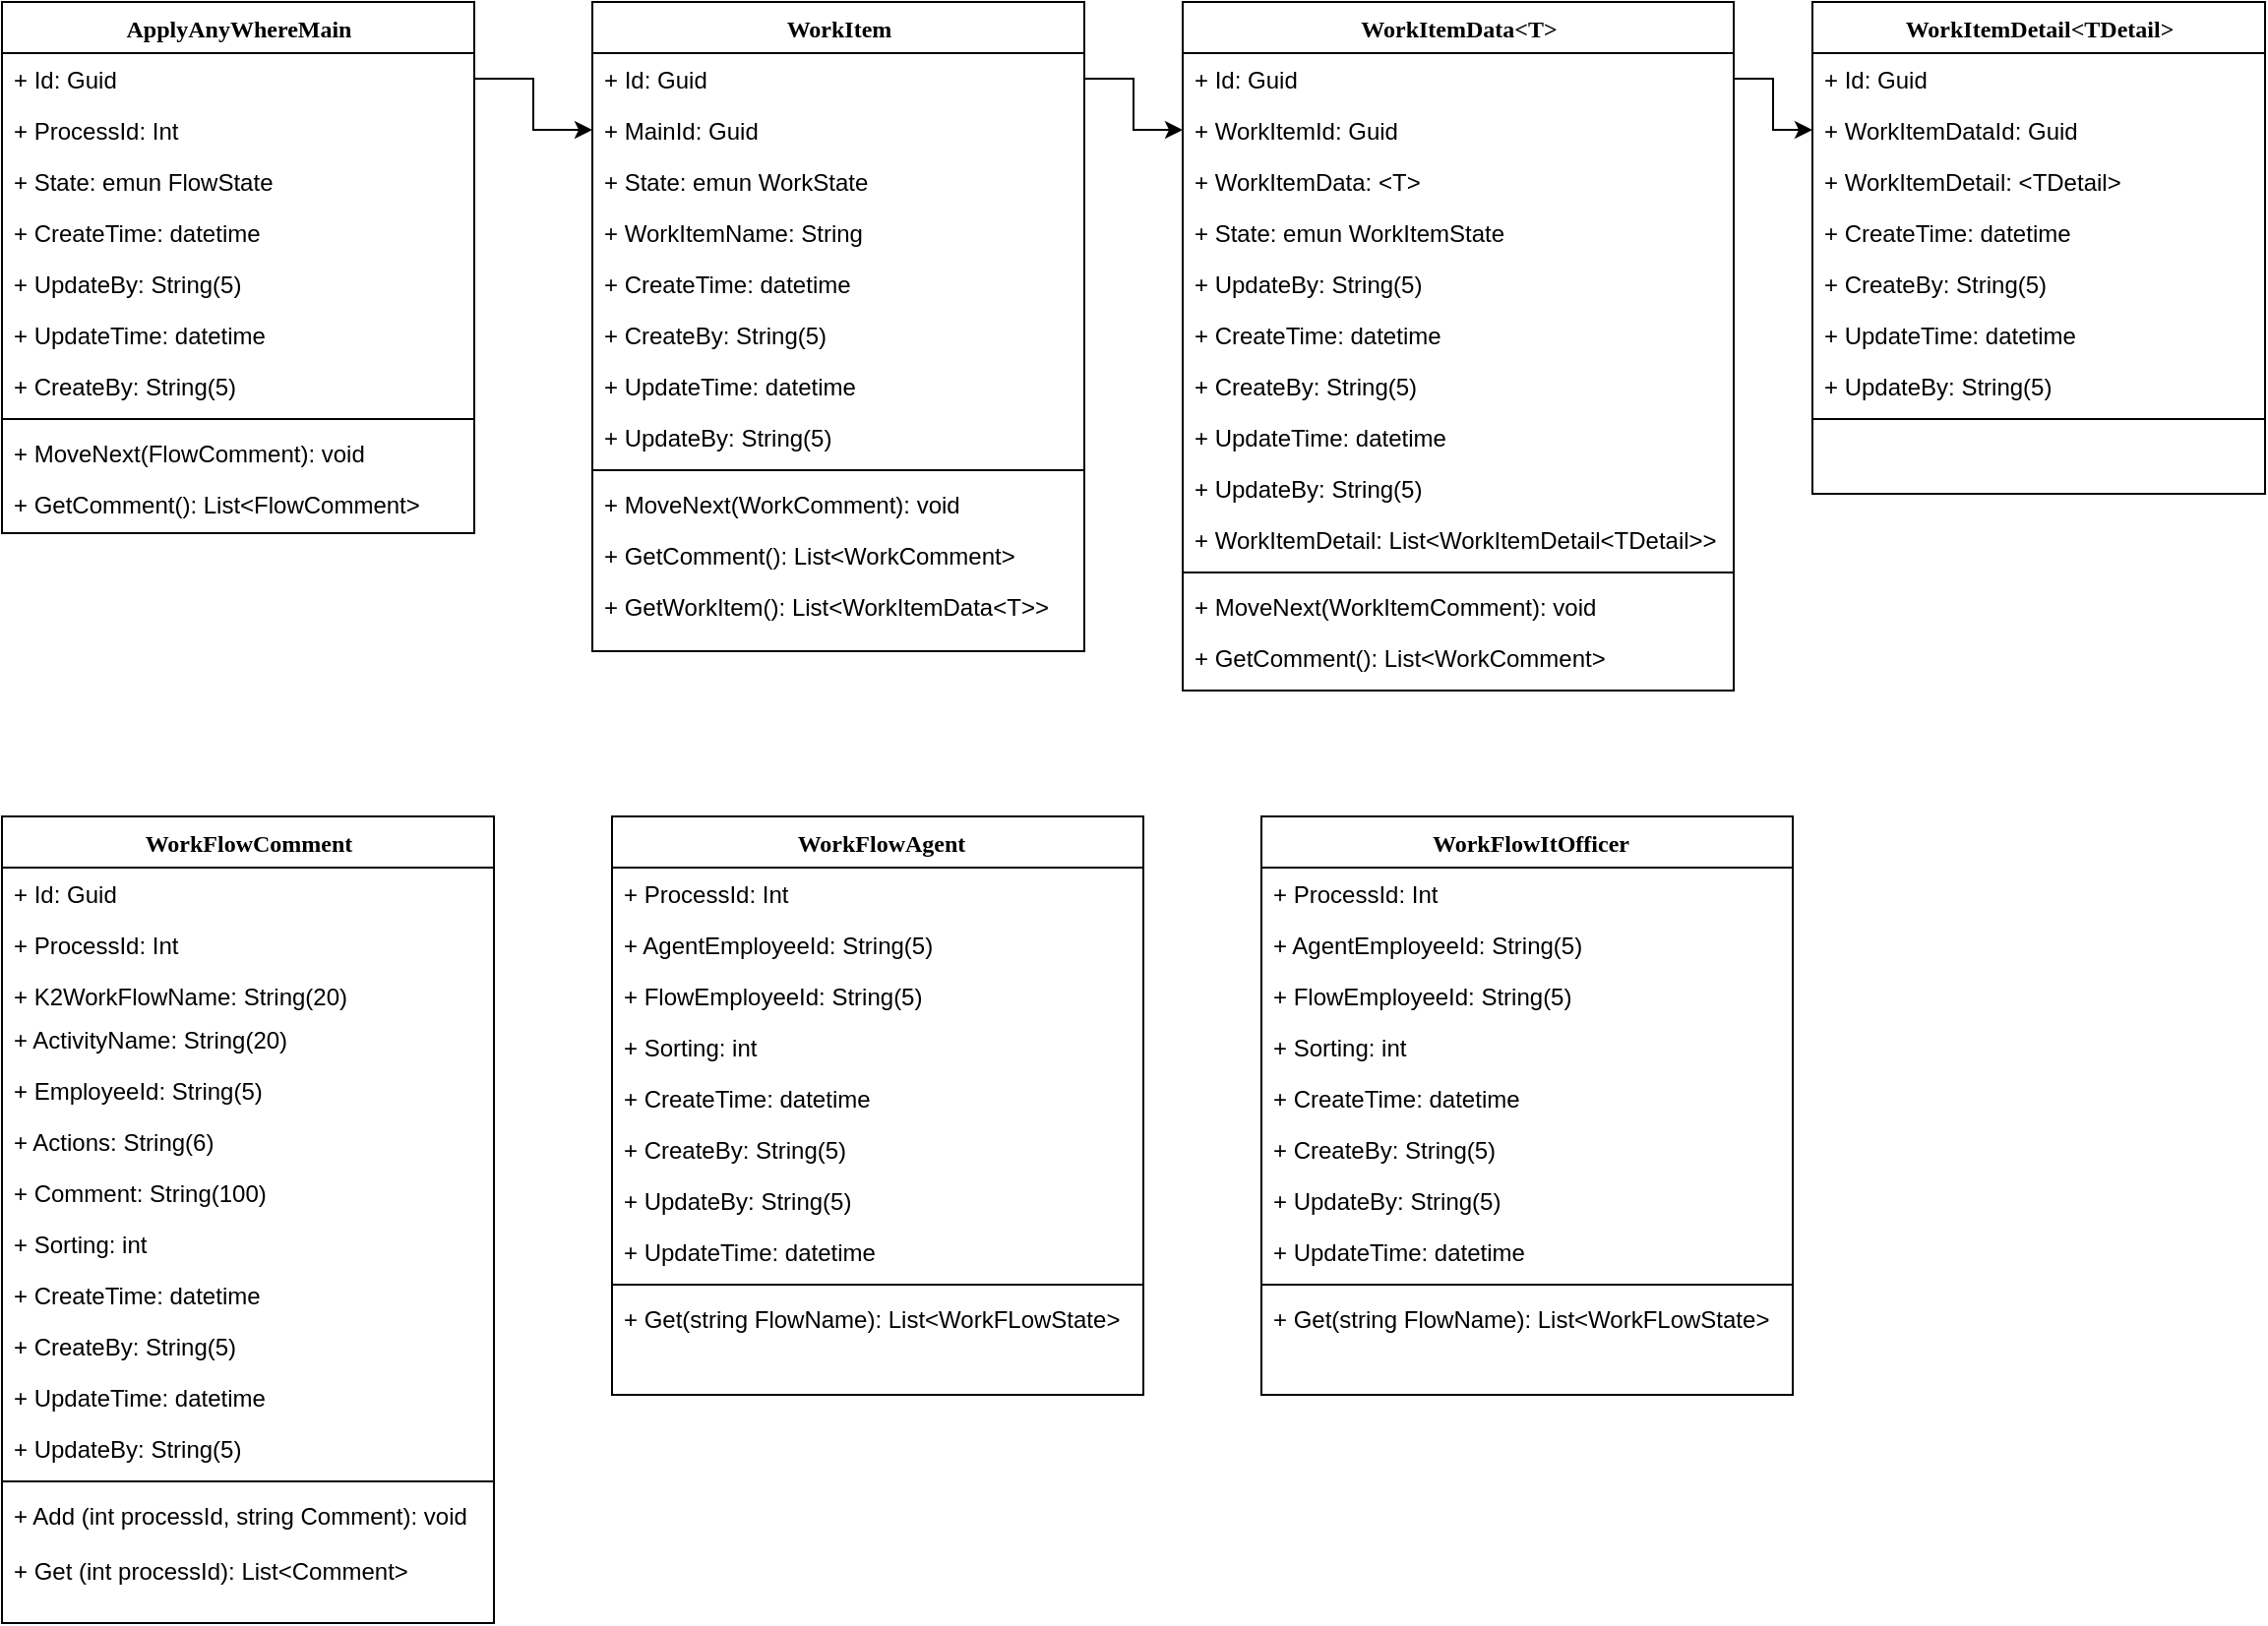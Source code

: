 <mxfile version="12.2.6" type="github" pages="1">
  <diagram name="Page-1" id="9f46799a-70d6-7492-0946-bef42562c5a5">
    <mxGraphModel dx="1360" dy="645" grid="1" gridSize="10" guides="1" tooltips="1" connect="1" arrows="1" fold="1" page="1" pageScale="1" pageWidth="1100" pageHeight="850" background="#ffffff" math="0" shadow="0">
      <root>
        <mxCell id="0"/>
        <mxCell id="1" parent="0"/>
        <mxCell id="78961159f06e98e8-56" value="WorkFlowComment" style="swimlane;html=1;fontStyle=1;align=center;verticalAlign=top;childLayout=stackLayout;horizontal=1;startSize=26;horizontalStack=0;resizeParent=1;resizeLast=0;collapsible=1;marginBottom=0;swimlaneFillColor=#ffffff;rounded=0;shadow=0;comic=0;labelBackgroundColor=none;strokeWidth=1;fillColor=none;fontFamily=Verdana;fontSize=12" parent="1" vertex="1">
          <mxGeometry x="30" y="434" width="250" height="410" as="geometry"/>
        </mxCell>
        <mxCell id="78961159f06e98e8-57" value="+ Id: Guid" style="text;html=1;strokeColor=none;fillColor=none;align=left;verticalAlign=top;spacingLeft=4;spacingRight=4;whiteSpace=wrap;overflow=hidden;rotatable=0;points=[[0,0.5],[1,0.5]];portConstraint=eastwest;" parent="78961159f06e98e8-56" vertex="1">
          <mxGeometry y="26" width="250" height="26" as="geometry"/>
        </mxCell>
        <mxCell id="78961159f06e98e8-59" value="+ ProcessId: Int" style="text;html=1;strokeColor=none;fillColor=none;align=left;verticalAlign=top;spacingLeft=4;spacingRight=4;whiteSpace=wrap;overflow=hidden;rotatable=0;points=[[0,0.5],[1,0.5]];portConstraint=eastwest;" parent="78961159f06e98e8-56" vertex="1">
          <mxGeometry y="52" width="250" height="26" as="geometry"/>
        </mxCell>
        <mxCell id="78961159f06e98e8-58" value="+ K2WorkFlowName: String(20)" style="text;html=1;strokeColor=none;fillColor=none;align=left;verticalAlign=top;spacingLeft=4;spacingRight=4;whiteSpace=wrap;overflow=hidden;rotatable=0;points=[[0,0.5],[1,0.5]];portConstraint=eastwest;" parent="78961159f06e98e8-56" vertex="1">
          <mxGeometry y="78" width="250" height="22" as="geometry"/>
        </mxCell>
        <mxCell id="78961159f06e98e8-60" value="+ ActivityName: String(20)" style="text;html=1;strokeColor=none;fillColor=none;align=left;verticalAlign=top;spacingLeft=4;spacingRight=4;whiteSpace=wrap;overflow=hidden;rotatable=0;points=[[0,0.5],[1,0.5]];portConstraint=eastwest;" parent="78961159f06e98e8-56" vertex="1">
          <mxGeometry y="100" width="250" height="26" as="geometry"/>
        </mxCell>
        <mxCell id="78961159f06e98e8-61" value="+ EmployeeId: String(5)" style="text;html=1;strokeColor=none;fillColor=none;align=left;verticalAlign=top;spacingLeft=4;spacingRight=4;whiteSpace=wrap;overflow=hidden;rotatable=0;points=[[0,0.5],[1,0.5]];portConstraint=eastwest;" parent="78961159f06e98e8-56" vertex="1">
          <mxGeometry y="126" width="250" height="26" as="geometry"/>
        </mxCell>
        <mxCell id="78961159f06e98e8-62" value="+ Actions: String(6)" style="text;html=1;strokeColor=none;fillColor=none;align=left;verticalAlign=top;spacingLeft=4;spacingRight=4;whiteSpace=wrap;overflow=hidden;rotatable=0;points=[[0,0.5],[1,0.5]];portConstraint=eastwest;" parent="78961159f06e98e8-56" vertex="1">
          <mxGeometry y="152" width="250" height="26" as="geometry"/>
        </mxCell>
        <mxCell id="78961159f06e98e8-63" value="+ Comment: String(100)" style="text;html=1;strokeColor=none;fillColor=none;align=left;verticalAlign=top;spacingLeft=4;spacingRight=4;whiteSpace=wrap;overflow=hidden;rotatable=0;points=[[0,0.5],[1,0.5]];portConstraint=eastwest;" parent="78961159f06e98e8-56" vertex="1">
          <mxGeometry y="178" width="250" height="26" as="geometry"/>
        </mxCell>
        <mxCell id="In3Ys8xlSH9vgpzraekV-3" value="+ Sorting: int" style="text;html=1;strokeColor=none;fillColor=none;align=left;verticalAlign=top;spacingLeft=4;spacingRight=4;whiteSpace=wrap;overflow=hidden;rotatable=0;points=[[0,0.5],[1,0.5]];portConstraint=eastwest;" parent="78961159f06e98e8-56" vertex="1">
          <mxGeometry y="204" width="250" height="26" as="geometry"/>
        </mxCell>
        <mxCell id="In3Ys8xlSH9vgpzraekV-4" value="+ CreateTime:&amp;nbsp;datetime" style="text;html=1;strokeColor=none;fillColor=none;align=left;verticalAlign=top;spacingLeft=4;spacingRight=4;whiteSpace=wrap;overflow=hidden;rotatable=0;points=[[0,0.5],[1,0.5]];portConstraint=eastwest;" parent="78961159f06e98e8-56" vertex="1">
          <mxGeometry y="230" width="250" height="26" as="geometry"/>
        </mxCell>
        <mxCell id="In3Ys8xlSH9vgpzraekV-7" value="+ CreateBy: String(5)" style="text;html=1;strokeColor=none;fillColor=none;align=left;verticalAlign=top;spacingLeft=4;spacingRight=4;whiteSpace=wrap;overflow=hidden;rotatable=0;points=[[0,0.5],[1,0.5]];portConstraint=eastwest;" parent="78961159f06e98e8-56" vertex="1">
          <mxGeometry y="256" width="250" height="26" as="geometry"/>
        </mxCell>
        <mxCell id="In3Ys8xlSH9vgpzraekV-5" value="+ UpdateTime:&amp;nbsp;datetime" style="text;html=1;strokeColor=none;fillColor=none;align=left;verticalAlign=top;spacingLeft=4;spacingRight=4;whiteSpace=wrap;overflow=hidden;rotatable=0;points=[[0,0.5],[1,0.5]];portConstraint=eastwest;" parent="78961159f06e98e8-56" vertex="1">
          <mxGeometry y="282" width="250" height="26" as="geometry"/>
        </mxCell>
        <mxCell id="In3Ys8xlSH9vgpzraekV-6" value="+ UpdateBy: String(5)" style="text;html=1;strokeColor=none;fillColor=none;align=left;verticalAlign=top;spacingLeft=4;spacingRight=4;whiteSpace=wrap;overflow=hidden;rotatable=0;points=[[0,0.5],[1,0.5]];portConstraint=eastwest;" parent="78961159f06e98e8-56" vertex="1">
          <mxGeometry y="308" width="250" height="26" as="geometry"/>
        </mxCell>
        <mxCell id="78961159f06e98e8-64" value="" style="line;html=1;strokeWidth=1;fillColor=none;align=left;verticalAlign=middle;spacingTop=-1;spacingLeft=3;spacingRight=3;rotatable=0;labelPosition=right;points=[];portConstraint=eastwest;" parent="78961159f06e98e8-56" vertex="1">
          <mxGeometry y="334" width="250" height="8" as="geometry"/>
        </mxCell>
        <mxCell id="78961159f06e98e8-65" value="+ Add (int processId, string Comment): void" style="text;html=1;strokeColor=none;fillColor=none;align=left;verticalAlign=top;spacingLeft=4;spacingRight=4;whiteSpace=wrap;overflow=hidden;rotatable=0;points=[[0,0.5],[1,0.5]];portConstraint=eastwest;" parent="78961159f06e98e8-56" vertex="1">
          <mxGeometry y="342" width="250" height="28" as="geometry"/>
        </mxCell>
        <mxCell id="78961159f06e98e8-66" value="+ Get (int processId): List&amp;lt;Comment&amp;gt;" style="text;html=1;strokeColor=none;fillColor=none;align=left;verticalAlign=top;spacingLeft=4;spacingRight=4;whiteSpace=wrap;overflow=hidden;rotatable=0;points=[[0,0.5],[1,0.5]];portConstraint=eastwest;" parent="78961159f06e98e8-56" vertex="1">
          <mxGeometry y="370" width="250" height="30" as="geometry"/>
        </mxCell>
        <mxCell id="78961159f06e98e8-69" value="&amp;nbsp;WorkFlowAgent" style="swimlane;html=1;fontStyle=1;align=center;verticalAlign=top;childLayout=stackLayout;horizontal=1;startSize=26;horizontalStack=0;resizeParent=1;resizeLast=0;collapsible=1;marginBottom=0;swimlaneFillColor=#ffffff;rounded=0;shadow=0;comic=0;labelBackgroundColor=none;strokeWidth=1;fillColor=none;fontFamily=Verdana;fontSize=12" parent="1" vertex="1">
          <mxGeometry x="340" y="434" width="270" height="294" as="geometry"/>
        </mxCell>
        <mxCell id="In3Ys8xlSH9vgpzraekV-76" value="+ ProcessId: Int" style="text;html=1;strokeColor=none;fillColor=none;align=left;verticalAlign=top;spacingLeft=4;spacingRight=4;whiteSpace=wrap;overflow=hidden;rotatable=0;points=[[0,0.5],[1,0.5]];portConstraint=eastwest;" parent="78961159f06e98e8-69" vertex="1">
          <mxGeometry y="26" width="270" height="26" as="geometry"/>
        </mxCell>
        <mxCell id="78961159f06e98e8-72" value="+ AgentEmployeeId: String(5)" style="text;html=1;strokeColor=none;fillColor=none;align=left;verticalAlign=top;spacingLeft=4;spacingRight=4;whiteSpace=wrap;overflow=hidden;rotatable=0;points=[[0,0.5],[1,0.5]];portConstraint=eastwest;" parent="78961159f06e98e8-69" vertex="1">
          <mxGeometry y="52" width="270" height="26" as="geometry"/>
        </mxCell>
        <mxCell id="In3Ys8xlSH9vgpzraekV-77" value="+ FlowEmployeeId: String(5)" style="text;html=1;strokeColor=none;fillColor=none;align=left;verticalAlign=top;spacingLeft=4;spacingRight=4;whiteSpace=wrap;overflow=hidden;rotatable=0;points=[[0,0.5],[1,0.5]];portConstraint=eastwest;" parent="78961159f06e98e8-69" vertex="1">
          <mxGeometry y="78" width="270" height="26" as="geometry"/>
        </mxCell>
        <mxCell id="In3Ys8xlSH9vgpzraekV-8" value="+ Sorting: int" style="text;html=1;strokeColor=none;fillColor=none;align=left;verticalAlign=top;spacingLeft=4;spacingRight=4;whiteSpace=wrap;overflow=hidden;rotatable=0;points=[[0,0.5],[1,0.5]];portConstraint=eastwest;" parent="78961159f06e98e8-69" vertex="1">
          <mxGeometry y="104" width="270" height="26" as="geometry"/>
        </mxCell>
        <mxCell id="In3Ys8xlSH9vgpzraekV-9" value="+ CreateTime:&amp;nbsp;datetime" style="text;html=1;strokeColor=none;fillColor=none;align=left;verticalAlign=top;spacingLeft=4;spacingRight=4;whiteSpace=wrap;overflow=hidden;rotatable=0;points=[[0,0.5],[1,0.5]];portConstraint=eastwest;" parent="78961159f06e98e8-69" vertex="1">
          <mxGeometry y="130" width="270" height="26" as="geometry"/>
        </mxCell>
        <mxCell id="In3Ys8xlSH9vgpzraekV-10" value="+ CreateBy: String(5)" style="text;html=1;strokeColor=none;fillColor=none;align=left;verticalAlign=top;spacingLeft=4;spacingRight=4;whiteSpace=wrap;overflow=hidden;rotatable=0;points=[[0,0.5],[1,0.5]];portConstraint=eastwest;" parent="78961159f06e98e8-69" vertex="1">
          <mxGeometry y="156" width="270" height="26" as="geometry"/>
        </mxCell>
        <mxCell id="In3Ys8xlSH9vgpzraekV-12" value="+ UpdateBy: String(5)" style="text;html=1;strokeColor=none;fillColor=none;align=left;verticalAlign=top;spacingLeft=4;spacingRight=4;whiteSpace=wrap;overflow=hidden;rotatable=0;points=[[0,0.5],[1,0.5]];portConstraint=eastwest;" parent="78961159f06e98e8-69" vertex="1">
          <mxGeometry y="182" width="270" height="26" as="geometry"/>
        </mxCell>
        <mxCell id="In3Ys8xlSH9vgpzraekV-11" value="+ UpdateTime:&amp;nbsp;datetime" style="text;html=1;strokeColor=none;fillColor=none;align=left;verticalAlign=top;spacingLeft=4;spacingRight=4;whiteSpace=wrap;overflow=hidden;rotatable=0;points=[[0,0.5],[1,0.5]];portConstraint=eastwest;" parent="78961159f06e98e8-69" vertex="1">
          <mxGeometry y="208" width="270" height="26" as="geometry"/>
        </mxCell>
        <mxCell id="78961159f06e98e8-77" value="" style="line;html=1;strokeWidth=1;fillColor=none;align=left;verticalAlign=middle;spacingTop=-1;spacingLeft=3;spacingRight=3;rotatable=0;labelPosition=right;points=[];portConstraint=eastwest;" parent="78961159f06e98e8-69" vertex="1">
          <mxGeometry y="234" width="270" height="8" as="geometry"/>
        </mxCell>
        <mxCell id="78961159f06e98e8-78" value="+ Get(string FlowName): List&amp;lt;WorkFLowState&amp;gt;" style="text;html=1;strokeColor=none;fillColor=none;align=left;verticalAlign=top;spacingLeft=4;spacingRight=4;whiteSpace=wrap;overflow=hidden;rotatable=0;points=[[0,0.5],[1,0.5]];portConstraint=eastwest;" parent="78961159f06e98e8-69" vertex="1">
          <mxGeometry y="242" width="270" height="26" as="geometry"/>
        </mxCell>
        <mxCell id="78961159f06e98e8-82" value="ApplyAnyWhereMain" style="swimlane;html=1;fontStyle=1;align=center;verticalAlign=top;childLayout=stackLayout;horizontal=1;startSize=26;horizontalStack=0;resizeParent=1;resizeLast=0;collapsible=1;marginBottom=0;swimlaneFillColor=#ffffff;rounded=0;shadow=0;comic=0;labelBackgroundColor=none;strokeWidth=1;fillColor=none;fontFamily=Verdana;fontSize=12" parent="1" vertex="1">
          <mxGeometry x="30" y="20" width="240" height="270" as="geometry"/>
        </mxCell>
        <mxCell id="In3Ys8xlSH9vgpzraekV-13" value="+ Id: Guid" style="text;html=1;strokeColor=none;fillColor=none;align=left;verticalAlign=top;spacingLeft=4;spacingRight=4;whiteSpace=wrap;overflow=hidden;rotatable=0;points=[[0,0.5],[1,0.5]];portConstraint=eastwest;" parent="78961159f06e98e8-82" vertex="1">
          <mxGeometry y="26" width="240" height="26" as="geometry"/>
        </mxCell>
        <mxCell id="In3Ys8xlSH9vgpzraekV-14" value="+ ProcessId: Int" style="text;html=1;strokeColor=none;fillColor=none;align=left;verticalAlign=top;spacingLeft=4;spacingRight=4;whiteSpace=wrap;overflow=hidden;rotatable=0;points=[[0,0.5],[1,0.5]];portConstraint=eastwest;" parent="78961159f06e98e8-82" vertex="1">
          <mxGeometry y="52" width="240" height="26" as="geometry"/>
        </mxCell>
        <mxCell id="78961159f06e98e8-83" value="+ State:&amp;nbsp;emun FlowState" style="text;html=1;strokeColor=none;fillColor=none;align=left;verticalAlign=top;spacingLeft=4;spacingRight=4;whiteSpace=wrap;overflow=hidden;rotatable=0;points=[[0,0.5],[1,0.5]];portConstraint=eastwest;" parent="78961159f06e98e8-82" vertex="1">
          <mxGeometry y="78" width="240" height="26" as="geometry"/>
        </mxCell>
        <mxCell id="In3Ys8xlSH9vgpzraekV-16" value="+ CreateTime:&amp;nbsp;datetime" style="text;html=1;strokeColor=none;fillColor=none;align=left;verticalAlign=top;spacingLeft=4;spacingRight=4;whiteSpace=wrap;overflow=hidden;rotatable=0;points=[[0,0.5],[1,0.5]];portConstraint=eastwest;" parent="78961159f06e98e8-82" vertex="1">
          <mxGeometry y="104" width="240" height="26" as="geometry"/>
        </mxCell>
        <mxCell id="In3Ys8xlSH9vgpzraekV-19" value="+ UpdateBy: String(5)" style="text;html=1;strokeColor=none;fillColor=none;align=left;verticalAlign=top;spacingLeft=4;spacingRight=4;whiteSpace=wrap;overflow=hidden;rotatable=0;points=[[0,0.5],[1,0.5]];portConstraint=eastwest;" parent="78961159f06e98e8-82" vertex="1">
          <mxGeometry y="130" width="240" height="26" as="geometry"/>
        </mxCell>
        <mxCell id="In3Ys8xlSH9vgpzraekV-18" value="+ UpdateTime:&amp;nbsp;datetime" style="text;html=1;strokeColor=none;fillColor=none;align=left;verticalAlign=top;spacingLeft=4;spacingRight=4;whiteSpace=wrap;overflow=hidden;rotatable=0;points=[[0,0.5],[1,0.5]];portConstraint=eastwest;" parent="78961159f06e98e8-82" vertex="1">
          <mxGeometry y="156" width="240" height="26" as="geometry"/>
        </mxCell>
        <mxCell id="In3Ys8xlSH9vgpzraekV-17" value="+ CreateBy: String(5)" style="text;html=1;strokeColor=none;fillColor=none;align=left;verticalAlign=top;spacingLeft=4;spacingRight=4;whiteSpace=wrap;overflow=hidden;rotatable=0;points=[[0,0.5],[1,0.5]];portConstraint=eastwest;" parent="78961159f06e98e8-82" vertex="1">
          <mxGeometry y="182" width="240" height="26" as="geometry"/>
        </mxCell>
        <mxCell id="78961159f06e98e8-90" value="" style="line;html=1;strokeWidth=1;fillColor=none;align=left;verticalAlign=middle;spacingTop=-1;spacingLeft=3;spacingRight=3;rotatable=0;labelPosition=right;points=[];portConstraint=eastwest;" parent="78961159f06e98e8-82" vertex="1">
          <mxGeometry y="208" width="240" height="8" as="geometry"/>
        </mxCell>
        <mxCell id="78961159f06e98e8-91" value="+ MoveNext(FlowComment): void" style="text;html=1;strokeColor=none;fillColor=none;align=left;verticalAlign=top;spacingLeft=4;spacingRight=4;whiteSpace=wrap;overflow=hidden;rotatable=0;points=[[0,0.5],[1,0.5]];portConstraint=eastwest;" parent="78961159f06e98e8-82" vertex="1">
          <mxGeometry y="216" width="240" height="26" as="geometry"/>
        </mxCell>
        <mxCell id="78961159f06e98e8-94" value="+ GetComment(): List&amp;lt;FlowComment&amp;gt;" style="text;html=1;strokeColor=none;fillColor=none;align=left;verticalAlign=top;spacingLeft=4;spacingRight=4;whiteSpace=wrap;overflow=hidden;rotatable=0;points=[[0,0.5],[1,0.5]];portConstraint=eastwest;" parent="78961159f06e98e8-82" vertex="1">
          <mxGeometry y="242" width="240" height="28" as="geometry"/>
        </mxCell>
        <mxCell id="78961159f06e98e8-95" value="WorkItem" style="swimlane;html=1;fontStyle=1;align=center;verticalAlign=top;childLayout=stackLayout;horizontal=1;startSize=26;horizontalStack=0;resizeParent=1;resizeLast=0;collapsible=1;marginBottom=0;swimlaneFillColor=#ffffff;rounded=0;shadow=0;comic=0;labelBackgroundColor=none;strokeWidth=1;fillColor=none;fontFamily=Verdana;fontSize=12" parent="1" vertex="1">
          <mxGeometry x="330" y="20" width="250" height="330" as="geometry"/>
        </mxCell>
        <mxCell id="78961159f06e98e8-96" value="+ Id: Guid" style="text;html=1;strokeColor=none;fillColor=none;align=left;verticalAlign=top;spacingLeft=4;spacingRight=4;whiteSpace=wrap;overflow=hidden;rotatable=0;points=[[0,0.5],[1,0.5]];portConstraint=eastwest;" parent="78961159f06e98e8-95" vertex="1">
          <mxGeometry y="26" width="250" height="26" as="geometry"/>
        </mxCell>
        <mxCell id="78961159f06e98e8-97" value="+ MainId: Guid" style="text;html=1;strokeColor=none;fillColor=none;align=left;verticalAlign=top;spacingLeft=4;spacingRight=4;whiteSpace=wrap;overflow=hidden;rotatable=0;points=[[0,0.5],[1,0.5]];portConstraint=eastwest;" parent="78961159f06e98e8-95" vertex="1">
          <mxGeometry y="52" width="250" height="26" as="geometry"/>
        </mxCell>
        <mxCell id="In3Ys8xlSH9vgpzraekV-54" value="+ State:&amp;nbsp;emun WorkState" style="text;html=1;strokeColor=none;fillColor=none;align=left;verticalAlign=top;spacingLeft=4;spacingRight=4;whiteSpace=wrap;overflow=hidden;rotatable=0;points=[[0,0.5],[1,0.5]];portConstraint=eastwest;" parent="78961159f06e98e8-95" vertex="1">
          <mxGeometry y="78" width="250" height="26" as="geometry"/>
        </mxCell>
        <mxCell id="78961159f06e98e8-98" value="+ WorkItemName: String" style="text;html=1;strokeColor=none;fillColor=none;align=left;verticalAlign=top;spacingLeft=4;spacingRight=4;whiteSpace=wrap;overflow=hidden;rotatable=0;points=[[0,0.5],[1,0.5]];portConstraint=eastwest;" parent="78961159f06e98e8-95" vertex="1">
          <mxGeometry y="104" width="250" height="26" as="geometry"/>
        </mxCell>
        <mxCell id="In3Ys8xlSH9vgpzraekV-20" value="+ CreateTime:&amp;nbsp;datetime" style="text;html=1;strokeColor=none;fillColor=none;align=left;verticalAlign=top;spacingLeft=4;spacingRight=4;whiteSpace=wrap;overflow=hidden;rotatable=0;points=[[0,0.5],[1,0.5]];portConstraint=eastwest;" parent="78961159f06e98e8-95" vertex="1">
          <mxGeometry y="130" width="250" height="26" as="geometry"/>
        </mxCell>
        <mxCell id="In3Ys8xlSH9vgpzraekV-23" value="+ CreateBy: String(5)" style="text;html=1;strokeColor=none;fillColor=none;align=left;verticalAlign=top;spacingLeft=4;spacingRight=4;whiteSpace=wrap;overflow=hidden;rotatable=0;points=[[0,0.5],[1,0.5]];portConstraint=eastwest;" parent="78961159f06e98e8-95" vertex="1">
          <mxGeometry y="156" width="250" height="26" as="geometry"/>
        </mxCell>
        <mxCell id="In3Ys8xlSH9vgpzraekV-22" value="+ UpdateTime:&amp;nbsp;datetime" style="text;html=1;strokeColor=none;fillColor=none;align=left;verticalAlign=top;spacingLeft=4;spacingRight=4;whiteSpace=wrap;overflow=hidden;rotatable=0;points=[[0,0.5],[1,0.5]];portConstraint=eastwest;" parent="78961159f06e98e8-95" vertex="1">
          <mxGeometry y="182" width="250" height="26" as="geometry"/>
        </mxCell>
        <mxCell id="In3Ys8xlSH9vgpzraekV-21" value="+ UpdateBy: String(5)" style="text;html=1;strokeColor=none;fillColor=none;align=left;verticalAlign=top;spacingLeft=4;spacingRight=4;whiteSpace=wrap;overflow=hidden;rotatable=0;points=[[0,0.5],[1,0.5]];portConstraint=eastwest;" parent="78961159f06e98e8-95" vertex="1">
          <mxGeometry y="208" width="250" height="26" as="geometry"/>
        </mxCell>
        <mxCell id="78961159f06e98e8-103" value="" style="line;html=1;strokeWidth=1;fillColor=none;align=left;verticalAlign=middle;spacingTop=-1;spacingLeft=3;spacingRight=3;rotatable=0;labelPosition=right;points=[];portConstraint=eastwest;" parent="78961159f06e98e8-95" vertex="1">
          <mxGeometry y="234" width="250" height="8" as="geometry"/>
        </mxCell>
        <mxCell id="In3Ys8xlSH9vgpzraekV-58" value="+ MoveNext(WorkComment): void" style="text;html=1;strokeColor=none;fillColor=none;align=left;verticalAlign=top;spacingLeft=4;spacingRight=4;whiteSpace=wrap;overflow=hidden;rotatable=0;points=[[0,0.5],[1,0.5]];portConstraint=eastwest;" parent="78961159f06e98e8-95" vertex="1">
          <mxGeometry y="242" width="250" height="26" as="geometry"/>
        </mxCell>
        <mxCell id="In3Ys8xlSH9vgpzraekV-59" value="+ GetComment(): List&amp;lt;WorkComment&amp;gt;" style="text;html=1;strokeColor=none;fillColor=none;align=left;verticalAlign=top;spacingLeft=4;spacingRight=4;whiteSpace=wrap;overflow=hidden;rotatable=0;points=[[0,0.5],[1,0.5]];portConstraint=eastwest;" parent="78961159f06e98e8-95" vertex="1">
          <mxGeometry y="268" width="250" height="26" as="geometry"/>
        </mxCell>
        <mxCell id="j1_fkVhK-529KlRFZJIv-10" value="+ GetWorkItem(): List&amp;lt;WorkItemData&amp;lt;T&amp;gt;&amp;gt;" style="text;html=1;strokeColor=none;fillColor=none;align=left;verticalAlign=top;spacingLeft=4;spacingRight=4;whiteSpace=wrap;overflow=hidden;rotatable=0;points=[[0,0.5],[1,0.5]];portConstraint=eastwest;" vertex="1" parent="78961159f06e98e8-95">
          <mxGeometry y="294" width="250" height="26" as="geometry"/>
        </mxCell>
        <mxCell id="In3Ys8xlSH9vgpzraekV-61" value="WorkItemData&amp;lt;T&amp;gt;" style="swimlane;html=1;fontStyle=1;align=center;verticalAlign=top;childLayout=stackLayout;horizontal=1;startSize=26;horizontalStack=0;resizeParent=1;resizeLast=0;collapsible=1;marginBottom=0;swimlaneFillColor=#ffffff;rounded=0;shadow=0;comic=0;labelBackgroundColor=none;strokeWidth=1;fillColor=none;fontFamily=Verdana;fontSize=12" parent="1" vertex="1">
          <mxGeometry x="630" y="20" width="280" height="350" as="geometry"/>
        </mxCell>
        <mxCell id="In3Ys8xlSH9vgpzraekV-62" value="+ Id: Guid" style="text;html=1;strokeColor=none;fillColor=none;align=left;verticalAlign=top;spacingLeft=4;spacingRight=4;whiteSpace=wrap;overflow=hidden;rotatable=0;points=[[0,0.5],[1,0.5]];portConstraint=eastwest;" parent="In3Ys8xlSH9vgpzraekV-61" vertex="1">
          <mxGeometry y="26" width="280" height="26" as="geometry"/>
        </mxCell>
        <mxCell id="In3Ys8xlSH9vgpzraekV-63" value="+ WorkItemId: Guid" style="text;html=1;strokeColor=none;fillColor=none;align=left;verticalAlign=top;spacingLeft=4;spacingRight=4;whiteSpace=wrap;overflow=hidden;rotatable=0;points=[[0,0.5],[1,0.5]];portConstraint=eastwest;" parent="In3Ys8xlSH9vgpzraekV-61" vertex="1">
          <mxGeometry y="52" width="280" height="26" as="geometry"/>
        </mxCell>
        <mxCell id="In3Ys8xlSH9vgpzraekV-65" value="+ WorkItemData: &amp;lt;T&amp;gt;" style="text;html=1;strokeColor=none;fillColor=none;align=left;verticalAlign=top;spacingLeft=4;spacingRight=4;whiteSpace=wrap;overflow=hidden;rotatable=0;points=[[0,0.5],[1,0.5]];portConstraint=eastwest;" parent="In3Ys8xlSH9vgpzraekV-61" vertex="1">
          <mxGeometry y="78" width="280" height="26" as="geometry"/>
        </mxCell>
        <mxCell id="j1_fkVhK-529KlRFZJIv-8" value="+ State:&amp;nbsp;emun WorkItemState" style="text;html=1;strokeColor=none;fillColor=none;align=left;verticalAlign=top;spacingLeft=4;spacingRight=4;whiteSpace=wrap;overflow=hidden;rotatable=0;points=[[0,0.5],[1,0.5]];portConstraint=eastwest;" vertex="1" parent="In3Ys8xlSH9vgpzraekV-61">
          <mxGeometry y="104" width="280" height="26" as="geometry"/>
        </mxCell>
        <mxCell id="j1_fkVhK-529KlRFZJIv-7" value="+ UpdateBy: String(5)" style="text;html=1;strokeColor=none;fillColor=none;align=left;verticalAlign=top;spacingLeft=4;spacingRight=4;whiteSpace=wrap;overflow=hidden;rotatable=0;points=[[0,0.5],[1,0.5]];portConstraint=eastwest;" vertex="1" parent="In3Ys8xlSH9vgpzraekV-61">
          <mxGeometry y="130" width="280" height="26" as="geometry"/>
        </mxCell>
        <mxCell id="In3Ys8xlSH9vgpzraekV-66" value="+ CreateTime:&amp;nbsp;datetime" style="text;html=1;strokeColor=none;fillColor=none;align=left;verticalAlign=top;spacingLeft=4;spacingRight=4;whiteSpace=wrap;overflow=hidden;rotatable=0;points=[[0,0.5],[1,0.5]];portConstraint=eastwest;" parent="In3Ys8xlSH9vgpzraekV-61" vertex="1">
          <mxGeometry y="156" width="280" height="26" as="geometry"/>
        </mxCell>
        <mxCell id="In3Ys8xlSH9vgpzraekV-67" value="+ CreateBy: String(5)" style="text;html=1;strokeColor=none;fillColor=none;align=left;verticalAlign=top;spacingLeft=4;spacingRight=4;whiteSpace=wrap;overflow=hidden;rotatable=0;points=[[0,0.5],[1,0.5]];portConstraint=eastwest;" parent="In3Ys8xlSH9vgpzraekV-61" vertex="1">
          <mxGeometry y="182" width="280" height="26" as="geometry"/>
        </mxCell>
        <mxCell id="In3Ys8xlSH9vgpzraekV-68" value="+ UpdateTime:&amp;nbsp;datetime" style="text;html=1;strokeColor=none;fillColor=none;align=left;verticalAlign=top;spacingLeft=4;spacingRight=4;whiteSpace=wrap;overflow=hidden;rotatable=0;points=[[0,0.5],[1,0.5]];portConstraint=eastwest;" parent="In3Ys8xlSH9vgpzraekV-61" vertex="1">
          <mxGeometry y="208" width="280" height="26" as="geometry"/>
        </mxCell>
        <mxCell id="In3Ys8xlSH9vgpzraekV-69" value="+ UpdateBy: String(5)" style="text;html=1;strokeColor=none;fillColor=none;align=left;verticalAlign=top;spacingLeft=4;spacingRight=4;whiteSpace=wrap;overflow=hidden;rotatable=0;points=[[0,0.5],[1,0.5]];portConstraint=eastwest;" parent="In3Ys8xlSH9vgpzraekV-61" vertex="1">
          <mxGeometry y="234" width="280" height="26" as="geometry"/>
        </mxCell>
        <mxCell id="j1_fkVhK-529KlRFZJIv-11" value="+ WorkItemDetail: List&amp;lt;WorkItemDetail&amp;lt;TDetail&amp;gt;&amp;gt;" style="text;html=1;strokeColor=none;fillColor=none;align=left;verticalAlign=top;spacingLeft=4;spacingRight=4;whiteSpace=wrap;overflow=hidden;rotatable=0;points=[[0,0.5],[1,0.5]];portConstraint=eastwest;" vertex="1" parent="In3Ys8xlSH9vgpzraekV-61">
          <mxGeometry y="260" width="280" height="26" as="geometry"/>
        </mxCell>
        <mxCell id="In3Ys8xlSH9vgpzraekV-70" value="" style="line;html=1;strokeWidth=1;fillColor=none;align=left;verticalAlign=middle;spacingTop=-1;spacingLeft=3;spacingRight=3;rotatable=0;labelPosition=right;points=[];portConstraint=eastwest;" parent="In3Ys8xlSH9vgpzraekV-61" vertex="1">
          <mxGeometry y="286" width="280" height="8" as="geometry"/>
        </mxCell>
        <mxCell id="j1_fkVhK-529KlRFZJIv-6" value="+ MoveNext(WorkItemComment): void" style="text;html=1;strokeColor=none;fillColor=none;align=left;verticalAlign=top;spacingLeft=4;spacingRight=4;whiteSpace=wrap;overflow=hidden;rotatable=0;points=[[0,0.5],[1,0.5]];portConstraint=eastwest;" vertex="1" parent="In3Ys8xlSH9vgpzraekV-61">
          <mxGeometry y="294" width="280" height="26" as="geometry"/>
        </mxCell>
        <mxCell id="j1_fkVhK-529KlRFZJIv-9" value="+ GetComment(): List&amp;lt;WorkComment&amp;gt;" style="text;html=1;strokeColor=none;fillColor=none;align=left;verticalAlign=top;spacingLeft=4;spacingRight=4;whiteSpace=wrap;overflow=hidden;rotatable=0;points=[[0,0.5],[1,0.5]];portConstraint=eastwest;" vertex="1" parent="In3Ys8xlSH9vgpzraekV-61">
          <mxGeometry y="320" width="280" height="26" as="geometry"/>
        </mxCell>
        <mxCell id="In3Ys8xlSH9vgpzraekV-78" value="&amp;nbsp;WorkFlowItOfficer" style="swimlane;html=1;fontStyle=1;align=center;verticalAlign=top;childLayout=stackLayout;horizontal=1;startSize=26;horizontalStack=0;resizeParent=1;resizeLast=0;collapsible=1;marginBottom=0;swimlaneFillColor=#ffffff;rounded=0;shadow=0;comic=0;labelBackgroundColor=none;strokeWidth=1;fillColor=none;fontFamily=Verdana;fontSize=12" parent="1" vertex="1">
          <mxGeometry x="670" y="434" width="270" height="294" as="geometry"/>
        </mxCell>
        <mxCell id="In3Ys8xlSH9vgpzraekV-79" value="+ ProcessId: Int" style="text;html=1;strokeColor=none;fillColor=none;align=left;verticalAlign=top;spacingLeft=4;spacingRight=4;whiteSpace=wrap;overflow=hidden;rotatable=0;points=[[0,0.5],[1,0.5]];portConstraint=eastwest;" parent="In3Ys8xlSH9vgpzraekV-78" vertex="1">
          <mxGeometry y="26" width="270" height="26" as="geometry"/>
        </mxCell>
        <mxCell id="In3Ys8xlSH9vgpzraekV-80" value="+ AgentEmployeeId: String(5)" style="text;html=1;strokeColor=none;fillColor=none;align=left;verticalAlign=top;spacingLeft=4;spacingRight=4;whiteSpace=wrap;overflow=hidden;rotatable=0;points=[[0,0.5],[1,0.5]];portConstraint=eastwest;" parent="In3Ys8xlSH9vgpzraekV-78" vertex="1">
          <mxGeometry y="52" width="270" height="26" as="geometry"/>
        </mxCell>
        <mxCell id="In3Ys8xlSH9vgpzraekV-81" value="+ FlowEmployeeId: String(5)" style="text;html=1;strokeColor=none;fillColor=none;align=left;verticalAlign=top;spacingLeft=4;spacingRight=4;whiteSpace=wrap;overflow=hidden;rotatable=0;points=[[0,0.5],[1,0.5]];portConstraint=eastwest;" parent="In3Ys8xlSH9vgpzraekV-78" vertex="1">
          <mxGeometry y="78" width="270" height="26" as="geometry"/>
        </mxCell>
        <mxCell id="In3Ys8xlSH9vgpzraekV-82" value="+ Sorting: int" style="text;html=1;strokeColor=none;fillColor=none;align=left;verticalAlign=top;spacingLeft=4;spacingRight=4;whiteSpace=wrap;overflow=hidden;rotatable=0;points=[[0,0.5],[1,0.5]];portConstraint=eastwest;" parent="In3Ys8xlSH9vgpzraekV-78" vertex="1">
          <mxGeometry y="104" width="270" height="26" as="geometry"/>
        </mxCell>
        <mxCell id="In3Ys8xlSH9vgpzraekV-83" value="+ CreateTime:&amp;nbsp;datetime" style="text;html=1;strokeColor=none;fillColor=none;align=left;verticalAlign=top;spacingLeft=4;spacingRight=4;whiteSpace=wrap;overflow=hidden;rotatable=0;points=[[0,0.5],[1,0.5]];portConstraint=eastwest;" parent="In3Ys8xlSH9vgpzraekV-78" vertex="1">
          <mxGeometry y="130" width="270" height="26" as="geometry"/>
        </mxCell>
        <mxCell id="In3Ys8xlSH9vgpzraekV-84" value="+ CreateBy: String(5)" style="text;html=1;strokeColor=none;fillColor=none;align=left;verticalAlign=top;spacingLeft=4;spacingRight=4;whiteSpace=wrap;overflow=hidden;rotatable=0;points=[[0,0.5],[1,0.5]];portConstraint=eastwest;" parent="In3Ys8xlSH9vgpzraekV-78" vertex="1">
          <mxGeometry y="156" width="270" height="26" as="geometry"/>
        </mxCell>
        <mxCell id="In3Ys8xlSH9vgpzraekV-85" value="+ UpdateBy: String(5)" style="text;html=1;strokeColor=none;fillColor=none;align=left;verticalAlign=top;spacingLeft=4;spacingRight=4;whiteSpace=wrap;overflow=hidden;rotatable=0;points=[[0,0.5],[1,0.5]];portConstraint=eastwest;" parent="In3Ys8xlSH9vgpzraekV-78" vertex="1">
          <mxGeometry y="182" width="270" height="26" as="geometry"/>
        </mxCell>
        <mxCell id="In3Ys8xlSH9vgpzraekV-86" value="+ UpdateTime:&amp;nbsp;datetime" style="text;html=1;strokeColor=none;fillColor=none;align=left;verticalAlign=top;spacingLeft=4;spacingRight=4;whiteSpace=wrap;overflow=hidden;rotatable=0;points=[[0,0.5],[1,0.5]];portConstraint=eastwest;" parent="In3Ys8xlSH9vgpzraekV-78" vertex="1">
          <mxGeometry y="208" width="270" height="26" as="geometry"/>
        </mxCell>
        <mxCell id="In3Ys8xlSH9vgpzraekV-87" value="" style="line;html=1;strokeWidth=1;fillColor=none;align=left;verticalAlign=middle;spacingTop=-1;spacingLeft=3;spacingRight=3;rotatable=0;labelPosition=right;points=[];portConstraint=eastwest;" parent="In3Ys8xlSH9vgpzraekV-78" vertex="1">
          <mxGeometry y="234" width="270" height="8" as="geometry"/>
        </mxCell>
        <mxCell id="In3Ys8xlSH9vgpzraekV-88" value="+ Get(string FlowName): List&amp;lt;WorkFLowState&amp;gt;" style="text;html=1;strokeColor=none;fillColor=none;align=left;verticalAlign=top;spacingLeft=4;spacingRight=4;whiteSpace=wrap;overflow=hidden;rotatable=0;points=[[0,0.5],[1,0.5]];portConstraint=eastwest;" parent="In3Ys8xlSH9vgpzraekV-78" vertex="1">
          <mxGeometry y="242" width="270" height="26" as="geometry"/>
        </mxCell>
        <mxCell id="In3Ys8xlSH9vgpzraekV-90" value="WorkItemDetail&amp;lt;TDetail&amp;gt;" style="swimlane;html=1;fontStyle=1;align=center;verticalAlign=top;childLayout=stackLayout;horizontal=1;startSize=26;horizontalStack=0;resizeParent=1;resizeLast=0;collapsible=1;marginBottom=0;swimlaneFillColor=#ffffff;rounded=0;shadow=0;comic=0;labelBackgroundColor=none;strokeWidth=1;fillColor=none;fontFamily=Verdana;fontSize=12" parent="1" vertex="1">
          <mxGeometry x="950" y="20" width="230" height="250" as="geometry"/>
        </mxCell>
        <mxCell id="In3Ys8xlSH9vgpzraekV-91" value="+ Id: Guid" style="text;html=1;strokeColor=none;fillColor=none;align=left;verticalAlign=top;spacingLeft=4;spacingRight=4;whiteSpace=wrap;overflow=hidden;rotatable=0;points=[[0,0.5],[1,0.5]];portConstraint=eastwest;" parent="In3Ys8xlSH9vgpzraekV-90" vertex="1">
          <mxGeometry y="26" width="230" height="26" as="geometry"/>
        </mxCell>
        <mxCell id="In3Ys8xlSH9vgpzraekV-92" value="+ WorkItemDataId: Guid" style="text;html=1;strokeColor=none;fillColor=none;align=left;verticalAlign=top;spacingLeft=4;spacingRight=4;whiteSpace=wrap;overflow=hidden;rotatable=0;points=[[0,0.5],[1,0.5]];portConstraint=eastwest;" parent="In3Ys8xlSH9vgpzraekV-90" vertex="1">
          <mxGeometry y="52" width="230" height="26" as="geometry"/>
        </mxCell>
        <mxCell id="In3Ys8xlSH9vgpzraekV-94" value="+ WorkItemDetail: &amp;lt;TDetail&amp;gt;" style="text;html=1;strokeColor=none;fillColor=none;align=left;verticalAlign=top;spacingLeft=4;spacingRight=4;whiteSpace=wrap;overflow=hidden;rotatable=0;points=[[0,0.5],[1,0.5]];portConstraint=eastwest;" parent="In3Ys8xlSH9vgpzraekV-90" vertex="1">
          <mxGeometry y="78" width="230" height="26" as="geometry"/>
        </mxCell>
        <mxCell id="In3Ys8xlSH9vgpzraekV-95" value="+ CreateTime:&amp;nbsp;datetime" style="text;html=1;strokeColor=none;fillColor=none;align=left;verticalAlign=top;spacingLeft=4;spacingRight=4;whiteSpace=wrap;overflow=hidden;rotatable=0;points=[[0,0.5],[1,0.5]];portConstraint=eastwest;" parent="In3Ys8xlSH9vgpzraekV-90" vertex="1">
          <mxGeometry y="104" width="230" height="26" as="geometry"/>
        </mxCell>
        <mxCell id="In3Ys8xlSH9vgpzraekV-96" value="+ CreateBy: String(5)" style="text;html=1;strokeColor=none;fillColor=none;align=left;verticalAlign=top;spacingLeft=4;spacingRight=4;whiteSpace=wrap;overflow=hidden;rotatable=0;points=[[0,0.5],[1,0.5]];portConstraint=eastwest;" parent="In3Ys8xlSH9vgpzraekV-90" vertex="1">
          <mxGeometry y="130" width="230" height="26" as="geometry"/>
        </mxCell>
        <mxCell id="In3Ys8xlSH9vgpzraekV-97" value="+ UpdateTime:&amp;nbsp;datetime" style="text;html=1;strokeColor=none;fillColor=none;align=left;verticalAlign=top;spacingLeft=4;spacingRight=4;whiteSpace=wrap;overflow=hidden;rotatable=0;points=[[0,0.5],[1,0.5]];portConstraint=eastwest;" parent="In3Ys8xlSH9vgpzraekV-90" vertex="1">
          <mxGeometry y="156" width="230" height="26" as="geometry"/>
        </mxCell>
        <mxCell id="In3Ys8xlSH9vgpzraekV-98" value="+ UpdateBy: String(5)" style="text;html=1;strokeColor=none;fillColor=none;align=left;verticalAlign=top;spacingLeft=4;spacingRight=4;whiteSpace=wrap;overflow=hidden;rotatable=0;points=[[0,0.5],[1,0.5]];portConstraint=eastwest;" parent="In3Ys8xlSH9vgpzraekV-90" vertex="1">
          <mxGeometry y="182" width="230" height="26" as="geometry"/>
        </mxCell>
        <mxCell id="In3Ys8xlSH9vgpzraekV-99" value="" style="line;html=1;strokeWidth=1;fillColor=none;align=left;verticalAlign=middle;spacingTop=-1;spacingLeft=3;spacingRight=3;rotatable=0;labelPosition=right;points=[];portConstraint=eastwest;" parent="In3Ys8xlSH9vgpzraekV-90" vertex="1">
          <mxGeometry y="208" width="230" height="8" as="geometry"/>
        </mxCell>
        <mxCell id="j1_fkVhK-529KlRFZJIv-2" style="edgeStyle=orthogonalEdgeStyle;rounded=0;orthogonalLoop=1;jettySize=auto;html=1;exitX=1;exitY=0.5;exitDx=0;exitDy=0;entryX=0;entryY=0.5;entryDx=0;entryDy=0;" edge="1" parent="1" source="In3Ys8xlSH9vgpzraekV-13" target="78961159f06e98e8-97">
          <mxGeometry relative="1" as="geometry"/>
        </mxCell>
        <mxCell id="j1_fkVhK-529KlRFZJIv-3" style="edgeStyle=orthogonalEdgeStyle;rounded=0;orthogonalLoop=1;jettySize=auto;html=1;exitX=1;exitY=0.5;exitDx=0;exitDy=0;entryX=0;entryY=0.5;entryDx=0;entryDy=0;" edge="1" parent="1" source="78961159f06e98e8-96" target="In3Ys8xlSH9vgpzraekV-63">
          <mxGeometry relative="1" as="geometry"/>
        </mxCell>
        <mxCell id="j1_fkVhK-529KlRFZJIv-4" style="edgeStyle=orthogonalEdgeStyle;rounded=0;orthogonalLoop=1;jettySize=auto;html=1;exitX=1;exitY=0.5;exitDx=0;exitDy=0;entryX=0;entryY=0.5;entryDx=0;entryDy=0;" edge="1" parent="1" source="In3Ys8xlSH9vgpzraekV-62" target="In3Ys8xlSH9vgpzraekV-92">
          <mxGeometry relative="1" as="geometry"/>
        </mxCell>
      </root>
    </mxGraphModel>
  </diagram>
</mxfile>
